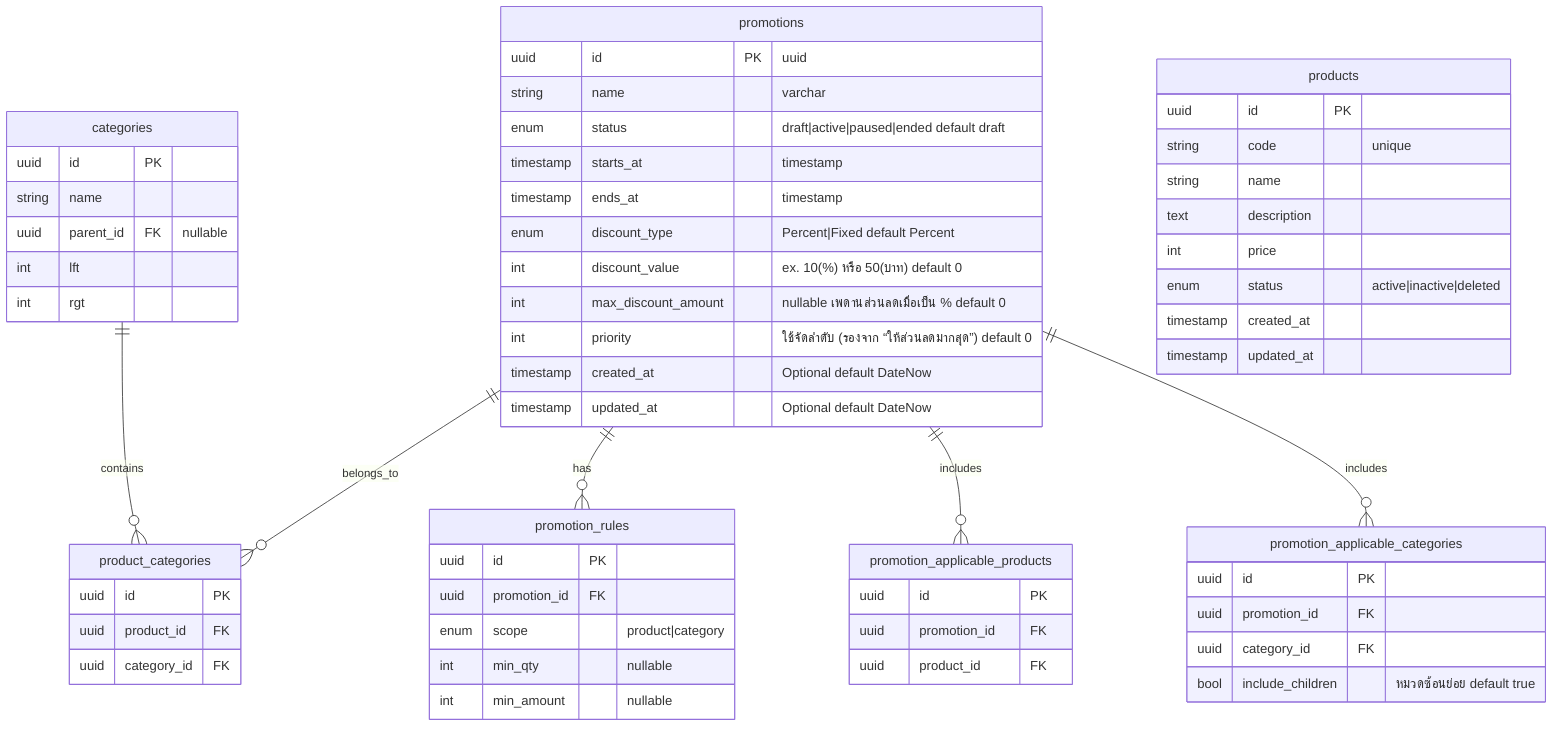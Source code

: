 erDiagram
  promotions ||--o{ product_categories : belongs_to
  categories ||--o{ product_categories : contains

  promotions ||--o{ promotion_rules : has
  promotions ||--o{ promotion_applicable_products : includes
  promotions ||--o{ promotion_applicable_categories : includes

    promotions {
      uuid id PK "uuid"
      string name "varchar"
      enum status  "draft|active|paused|ended   default draft"
      timestamp starts_at "timestamp"
      timestamp ends_at "timestamp"
      enum discount_type "Percent|Fixed  default Percent"
      int discount_value "ex. 10(%) หรือ 50(บาท) default 0"
      int max_discount_amount  "nullable เพดานส่วนลดเมื่อเป็น % default 0" 
      int priority  "ใช้จัดลำดับ (รองจาก “ให้ส่วนลดมากสุด”) default 0"
      timestamp created_at "Optional default DateNow"
      timestamp updated_at "Optional default DateNow"
    }

     %%  เงื่อนไขระดับกฎ เช่น min_qty, min_order_amount (ขยายได้ภายหลัง)
    promotion_rules {
      uuid id PK
      uuid promotion_id FK
      enum scope   "product|category"  
      int min_qty   "nullable"
      int min_amount   "nullable"
    }

    promotion_applicable_products{
      uuid id PK
      uuid promotion_id FK
      uuid product_id FK
    }
  
    promotion_applicable_categories {
      uuid id PK 
      uuid promotion_id FK
      uuid category_id FK
      bool include_children "หมวดซ้อนย่อย default true"
    }

    products {
      uuid id PK
      string code "unique"
      string name
      text description
      int price
      enum status  "active|inactive|deleted"
      timestamp created_at
      timestamp updated_at
    }

    categories {
      uuid id PK
      string name
      uuid parent_id FK "nullable"
      int lft
      int rgt
    }


    product_categories {
      uuid id PK
      uuid product_id FK
      uuid category_id FK
      %% เพิ่ม index unique "(product_id, category_id) unique"
    }